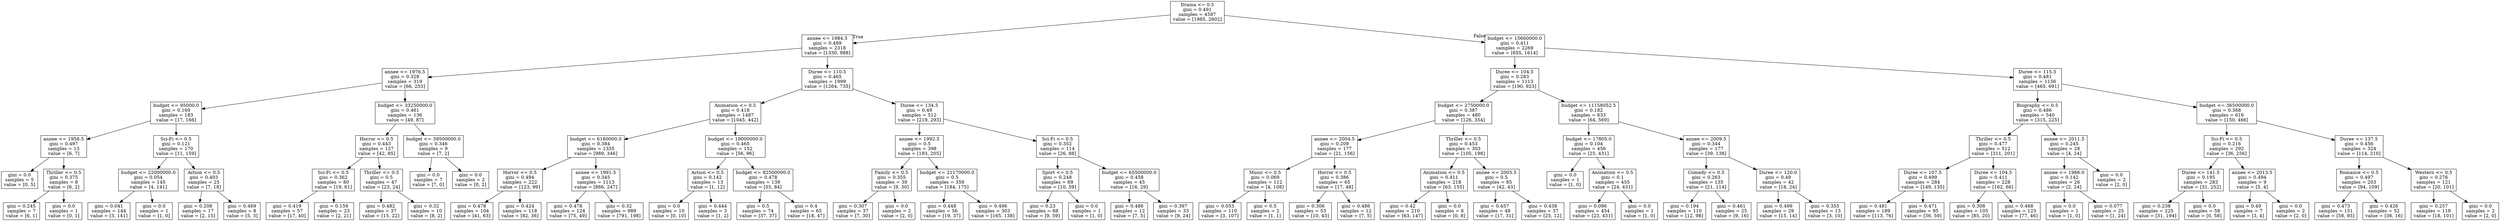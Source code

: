 digraph Tree {
node [shape=box] ;
0 [label="Drama <= 0.5\ngini = 0.491\nsamples = 4587\nvalue = [1985, 2602]"] ;
1 [label="annee <= 1984.5\ngini = 0.489\nsamples = 2318\nvalue = [1330, 988]"] ;
0 -> 1 [labeldistance=2.5, labelangle=45, headlabel="True"] ;
2 [label="annee <= 1976.5\ngini = 0.328\nsamples = 319\nvalue = [66, 253]"] ;
1 -> 2 ;
3 [label="budget <= 95000.0\ngini = 0.169\nsamples = 183\nvalue = [17, 166]"] ;
2 -> 3 ;
4 [label="annee <= 1958.5\ngini = 0.497\nsamples = 13\nvalue = [6, 7]"] ;
3 -> 4 ;
5 [label="gini = 0.0\nsamples = 5\nvalue = [0, 5]"] ;
4 -> 5 ;
6 [label="Thriller <= 0.5\ngini = 0.375\nsamples = 8\nvalue = [6, 2]"] ;
4 -> 6 ;
7 [label="gini = 0.245\nsamples = 7\nvalue = [6, 1]"] ;
6 -> 7 ;
8 [label="gini = 0.0\nsamples = 1\nvalue = [0, 1]"] ;
6 -> 8 ;
9 [label="Sci-Fi <= 0.5\ngini = 0.121\nsamples = 170\nvalue = [11, 159]"] ;
3 -> 9 ;
10 [label="budget <= 22000000.0\ngini = 0.054\nsamples = 145\nvalue = [4, 141]"] ;
9 -> 10 ;
11 [label="gini = 0.041\nsamples = 144\nvalue = [3, 141]"] ;
10 -> 11 ;
12 [label="gini = 0.0\nsamples = 1\nvalue = [1, 0]"] ;
10 -> 12 ;
13 [label="Action <= 0.5\ngini = 0.403\nsamples = 25\nvalue = [7, 18]"] ;
9 -> 13 ;
14 [label="gini = 0.208\nsamples = 17\nvalue = [2, 15]"] ;
13 -> 14 ;
15 [label="gini = 0.469\nsamples = 8\nvalue = [5, 3]"] ;
13 -> 15 ;
16 [label="budget <= 33250000.0\ngini = 0.461\nsamples = 136\nvalue = [49, 87]"] ;
2 -> 16 ;
17 [label="Horror <= 0.5\ngini = 0.443\nsamples = 127\nvalue = [42, 85]"] ;
16 -> 17 ;
18 [label="Sci-Fi <= 0.5\ngini = 0.362\nsamples = 80\nvalue = [19, 61]"] ;
17 -> 18 ;
19 [label="gini = 0.419\nsamples = 57\nvalue = [17, 40]"] ;
18 -> 19 ;
20 [label="gini = 0.159\nsamples = 23\nvalue = [2, 21]"] ;
18 -> 20 ;
21 [label="Thriller <= 0.5\ngini = 0.5\nsamples = 47\nvalue = [23, 24]"] ;
17 -> 21 ;
22 [label="gini = 0.482\nsamples = 37\nvalue = [15, 22]"] ;
21 -> 22 ;
23 [label="gini = 0.32\nsamples = 10\nvalue = [8, 2]"] ;
21 -> 23 ;
24 [label="budget <= 39500000.0\ngini = 0.346\nsamples = 9\nvalue = [7, 2]"] ;
16 -> 24 ;
25 [label="gini = 0.0\nsamples = 7\nvalue = [7, 0]"] ;
24 -> 25 ;
26 [label="gini = 0.0\nsamples = 2\nvalue = [0, 2]"] ;
24 -> 26 ;
27 [label="Duree <= 110.5\ngini = 0.465\nsamples = 1999\nvalue = [1264, 735]"] ;
1 -> 27 ;
28 [label="Animation <= 0.5\ngini = 0.418\nsamples = 1487\nvalue = [1045, 442]"] ;
27 -> 28 ;
29 [label="budget <= 6160000.0\ngini = 0.384\nsamples = 1335\nvalue = [989, 346]"] ;
28 -> 29 ;
30 [label="Horror <= 0.5\ngini = 0.494\nsamples = 222\nvalue = [123, 99]"] ;
29 -> 30 ;
31 [label="gini = 0.478\nsamples = 104\nvalue = [41, 63]"] ;
30 -> 31 ;
32 [label="gini = 0.424\nsamples = 118\nvalue = [82, 36]"] ;
30 -> 32 ;
33 [label="annee <= 1991.5\ngini = 0.345\nsamples = 1113\nvalue = [866, 247]"] ;
29 -> 33 ;
34 [label="gini = 0.478\nsamples = 124\nvalue = [75, 49]"] ;
33 -> 34 ;
35 [label="gini = 0.32\nsamples = 989\nvalue = [791, 198]"] ;
33 -> 35 ;
36 [label="budget <= 19000000.0\ngini = 0.465\nsamples = 152\nvalue = [56, 96]"] ;
28 -> 36 ;
37 [label="Action <= 0.5\ngini = 0.142\nsamples = 13\nvalue = [1, 12]"] ;
36 -> 37 ;
38 [label="gini = 0.0\nsamples = 10\nvalue = [0, 10]"] ;
37 -> 38 ;
39 [label="gini = 0.444\nsamples = 3\nvalue = [1, 2]"] ;
37 -> 39 ;
40 [label="budget <= 82500000.0\ngini = 0.478\nsamples = 139\nvalue = [55, 84]"] ;
36 -> 40 ;
41 [label="gini = 0.5\nsamples = 74\nvalue = [37, 37]"] ;
40 -> 41 ;
42 [label="gini = 0.4\nsamples = 65\nvalue = [18, 47]"] ;
40 -> 42 ;
43 [label="Duree <= 134.5\ngini = 0.49\nsamples = 512\nvalue = [219, 293]"] ;
27 -> 43 ;
44 [label="annee <= 1992.5\ngini = 0.5\nsamples = 398\nvalue = [193, 205]"] ;
43 -> 44 ;
45 [label="Family <= 0.5\ngini = 0.355\nsamples = 39\nvalue = [9, 30]"] ;
44 -> 45 ;
46 [label="gini = 0.307\nsamples = 37\nvalue = [7, 30]"] ;
45 -> 46 ;
47 [label="gini = 0.0\nsamples = 2\nvalue = [2, 0]"] ;
45 -> 47 ;
48 [label="budget <= 21170000.0\ngini = 0.5\nsamples = 359\nvalue = [184, 175]"] ;
44 -> 48 ;
49 [label="gini = 0.448\nsamples = 56\nvalue = [19, 37]"] ;
48 -> 49 ;
50 [label="gini = 0.496\nsamples = 303\nvalue = [165, 138]"] ;
48 -> 50 ;
51 [label="Sci-Fi <= 0.5\ngini = 0.352\nsamples = 114\nvalue = [26, 88]"] ;
43 -> 51 ;
52 [label="Sport <= 0.5\ngini = 0.248\nsamples = 69\nvalue = [10, 59]"] ;
51 -> 52 ;
53 [label="gini = 0.23\nsamples = 68\nvalue = [9, 59]"] ;
52 -> 53 ;
54 [label="gini = 0.0\nsamples = 1\nvalue = [1, 0]"] ;
52 -> 54 ;
55 [label="budget <= 65500000.0\ngini = 0.458\nsamples = 45\nvalue = [16, 29]"] ;
51 -> 55 ;
56 [label="gini = 0.486\nsamples = 12\nvalue = [7, 5]"] ;
55 -> 56 ;
57 [label="gini = 0.397\nsamples = 33\nvalue = [9, 24]"] ;
55 -> 57 ;
58 [label="budget <= 15660000.0\ngini = 0.411\nsamples = 2269\nvalue = [655, 1614]"] ;
0 -> 58 [labeldistance=2.5, labelangle=-45, headlabel="False"] ;
59 [label="Duree <= 104.5\ngini = 0.283\nsamples = 1113\nvalue = [190, 923]"] ;
58 -> 59 ;
60 [label="budget <= 2750000.0\ngini = 0.387\nsamples = 480\nvalue = [126, 354]"] ;
59 -> 60 ;
61 [label="annee <= 2004.5\ngini = 0.209\nsamples = 177\nvalue = [21, 156]"] ;
60 -> 61 ;
62 [label="Music <= 0.5\ngini = 0.069\nsamples = 112\nvalue = [4, 108]"] ;
61 -> 62 ;
63 [label="gini = 0.053\nsamples = 110\nvalue = [3, 107]"] ;
62 -> 63 ;
64 [label="gini = 0.5\nsamples = 2\nvalue = [1, 1]"] ;
62 -> 64 ;
65 [label="Horror <= 0.5\ngini = 0.386\nsamples = 65\nvalue = [17, 48]"] ;
61 -> 65 ;
66 [label="gini = 0.306\nsamples = 53\nvalue = [10, 43]"] ;
65 -> 66 ;
67 [label="gini = 0.486\nsamples = 12\nvalue = [7, 5]"] ;
65 -> 67 ;
68 [label="Thriller <= 0.5\ngini = 0.453\nsamples = 303\nvalue = [105, 198]"] ;
60 -> 68 ;
69 [label="Animation <= 0.5\ngini = 0.411\nsamples = 218\nvalue = [63, 155]"] ;
68 -> 69 ;
70 [label="gini = 0.42\nsamples = 210\nvalue = [63, 147]"] ;
69 -> 70 ;
71 [label="gini = 0.0\nsamples = 8\nvalue = [0, 8]"] ;
69 -> 71 ;
72 [label="annee <= 2005.5\ngini = 0.5\nsamples = 85\nvalue = [42, 43]"] ;
68 -> 72 ;
73 [label="gini = 0.457\nsamples = 48\nvalue = [17, 31]"] ;
72 -> 73 ;
74 [label="gini = 0.438\nsamples = 37\nvalue = [25, 12]"] ;
72 -> 74 ;
75 [label="budget <= 11158052.5\ngini = 0.182\nsamples = 633\nvalue = [64, 569]"] ;
59 -> 75 ;
76 [label="budget <= 17805.0\ngini = 0.104\nsamples = 456\nvalue = [25, 431]"] ;
75 -> 76 ;
77 [label="gini = 0.0\nsamples = 1\nvalue = [1, 0]"] ;
76 -> 77 ;
78 [label="Animation <= 0.5\ngini = 0.1\nsamples = 455\nvalue = [24, 431]"] ;
76 -> 78 ;
79 [label="gini = 0.096\nsamples = 454\nvalue = [23, 431]"] ;
78 -> 79 ;
80 [label="gini = 0.0\nsamples = 1\nvalue = [1, 0]"] ;
78 -> 80 ;
81 [label="annee <= 2009.5\ngini = 0.344\nsamples = 177\nvalue = [39, 138]"] ;
75 -> 81 ;
82 [label="Comedy <= 0.5\ngini = 0.263\nsamples = 135\nvalue = [21, 114]"] ;
81 -> 82 ;
83 [label="gini = 0.194\nsamples = 110\nvalue = [12, 98]"] ;
82 -> 83 ;
84 [label="gini = 0.461\nsamples = 25\nvalue = [9, 16]"] ;
82 -> 84 ;
85 [label="Duree <= 120.0\ngini = 0.49\nsamples = 42\nvalue = [18, 24]"] ;
81 -> 85 ;
86 [label="gini = 0.499\nsamples = 29\nvalue = [15, 14]"] ;
85 -> 86 ;
87 [label="gini = 0.355\nsamples = 13\nvalue = [3, 10]"] ;
85 -> 87 ;
88 [label="Duree <= 115.5\ngini = 0.481\nsamples = 1156\nvalue = [465, 691]"] ;
58 -> 88 ;
89 [label="Biography <= 0.5\ngini = 0.486\nsamples = 540\nvalue = [315, 225]"] ;
88 -> 89 ;
90 [label="Thriller <= 0.5\ngini = 0.477\nsamples = 512\nvalue = [311, 201]"] ;
89 -> 90 ;
91 [label="Duree <= 107.5\ngini = 0.499\nsamples = 284\nvalue = [149, 135]"] ;
90 -> 91 ;
92 [label="gini = 0.481\nsamples = 189\nvalue = [113, 76]"] ;
91 -> 92 ;
93 [label="gini = 0.471\nsamples = 95\nvalue = [36, 59]"] ;
91 -> 93 ;
94 [label="Duree <= 104.5\ngini = 0.411\nsamples = 228\nvalue = [162, 66]"] ;
90 -> 94 ;
95 [label="gini = 0.308\nsamples = 105\nvalue = [85, 20]"] ;
94 -> 95 ;
96 [label="gini = 0.468\nsamples = 123\nvalue = [77, 46]"] ;
94 -> 96 ;
97 [label="annee <= 2011.5\ngini = 0.245\nsamples = 28\nvalue = [4, 24]"] ;
89 -> 97 ;
98 [label="annee <= 1986.0\ngini = 0.142\nsamples = 26\nvalue = [2, 24]"] ;
97 -> 98 ;
99 [label="gini = 0.0\nsamples = 1\nvalue = [1, 0]"] ;
98 -> 99 ;
100 [label="gini = 0.077\nsamples = 25\nvalue = [1, 24]"] ;
98 -> 100 ;
101 [label="gini = 0.0\nsamples = 2\nvalue = [2, 0]"] ;
97 -> 101 ;
102 [label="budget <= 36500000.0\ngini = 0.368\nsamples = 616\nvalue = [150, 466]"] ;
88 -> 102 ;
103 [label="Sci-Fi <= 0.5\ngini = 0.216\nsamples = 292\nvalue = [36, 256]"] ;
102 -> 103 ;
104 [label="Duree <= 141.5\ngini = 0.195\nsamples = 283\nvalue = [31, 252]"] ;
103 -> 104 ;
105 [label="gini = 0.238\nsamples = 225\nvalue = [31, 194]"] ;
104 -> 105 ;
106 [label="gini = 0.0\nsamples = 58\nvalue = [0, 58]"] ;
104 -> 106 ;
107 [label="annee <= 2013.5\ngini = 0.494\nsamples = 9\nvalue = [5, 4]"] ;
103 -> 107 ;
108 [label="gini = 0.49\nsamples = 7\nvalue = [3, 4]"] ;
107 -> 108 ;
109 [label="gini = 0.0\nsamples = 2\nvalue = [2, 0]"] ;
107 -> 109 ;
110 [label="Duree <= 137.5\ngini = 0.456\nsamples = 324\nvalue = [114, 210]"] ;
102 -> 110 ;
111 [label="Romance <= 0.5\ngini = 0.497\nsamples = 203\nvalue = [94, 109]"] ;
110 -> 111 ;
112 [label="gini = 0.473\nsamples = 151\nvalue = [58, 93]"] ;
111 -> 112 ;
113 [label="gini = 0.426\nsamples = 52\nvalue = [36, 16]"] ;
111 -> 113 ;
114 [label="Western <= 0.5\ngini = 0.276\nsamples = 121\nvalue = [20, 101]"] ;
110 -> 114 ;
115 [label="gini = 0.257\nsamples = 119\nvalue = [18, 101]"] ;
114 -> 115 ;
116 [label="gini = 0.0\nsamples = 2\nvalue = [2, 0]"] ;
114 -> 116 ;
}